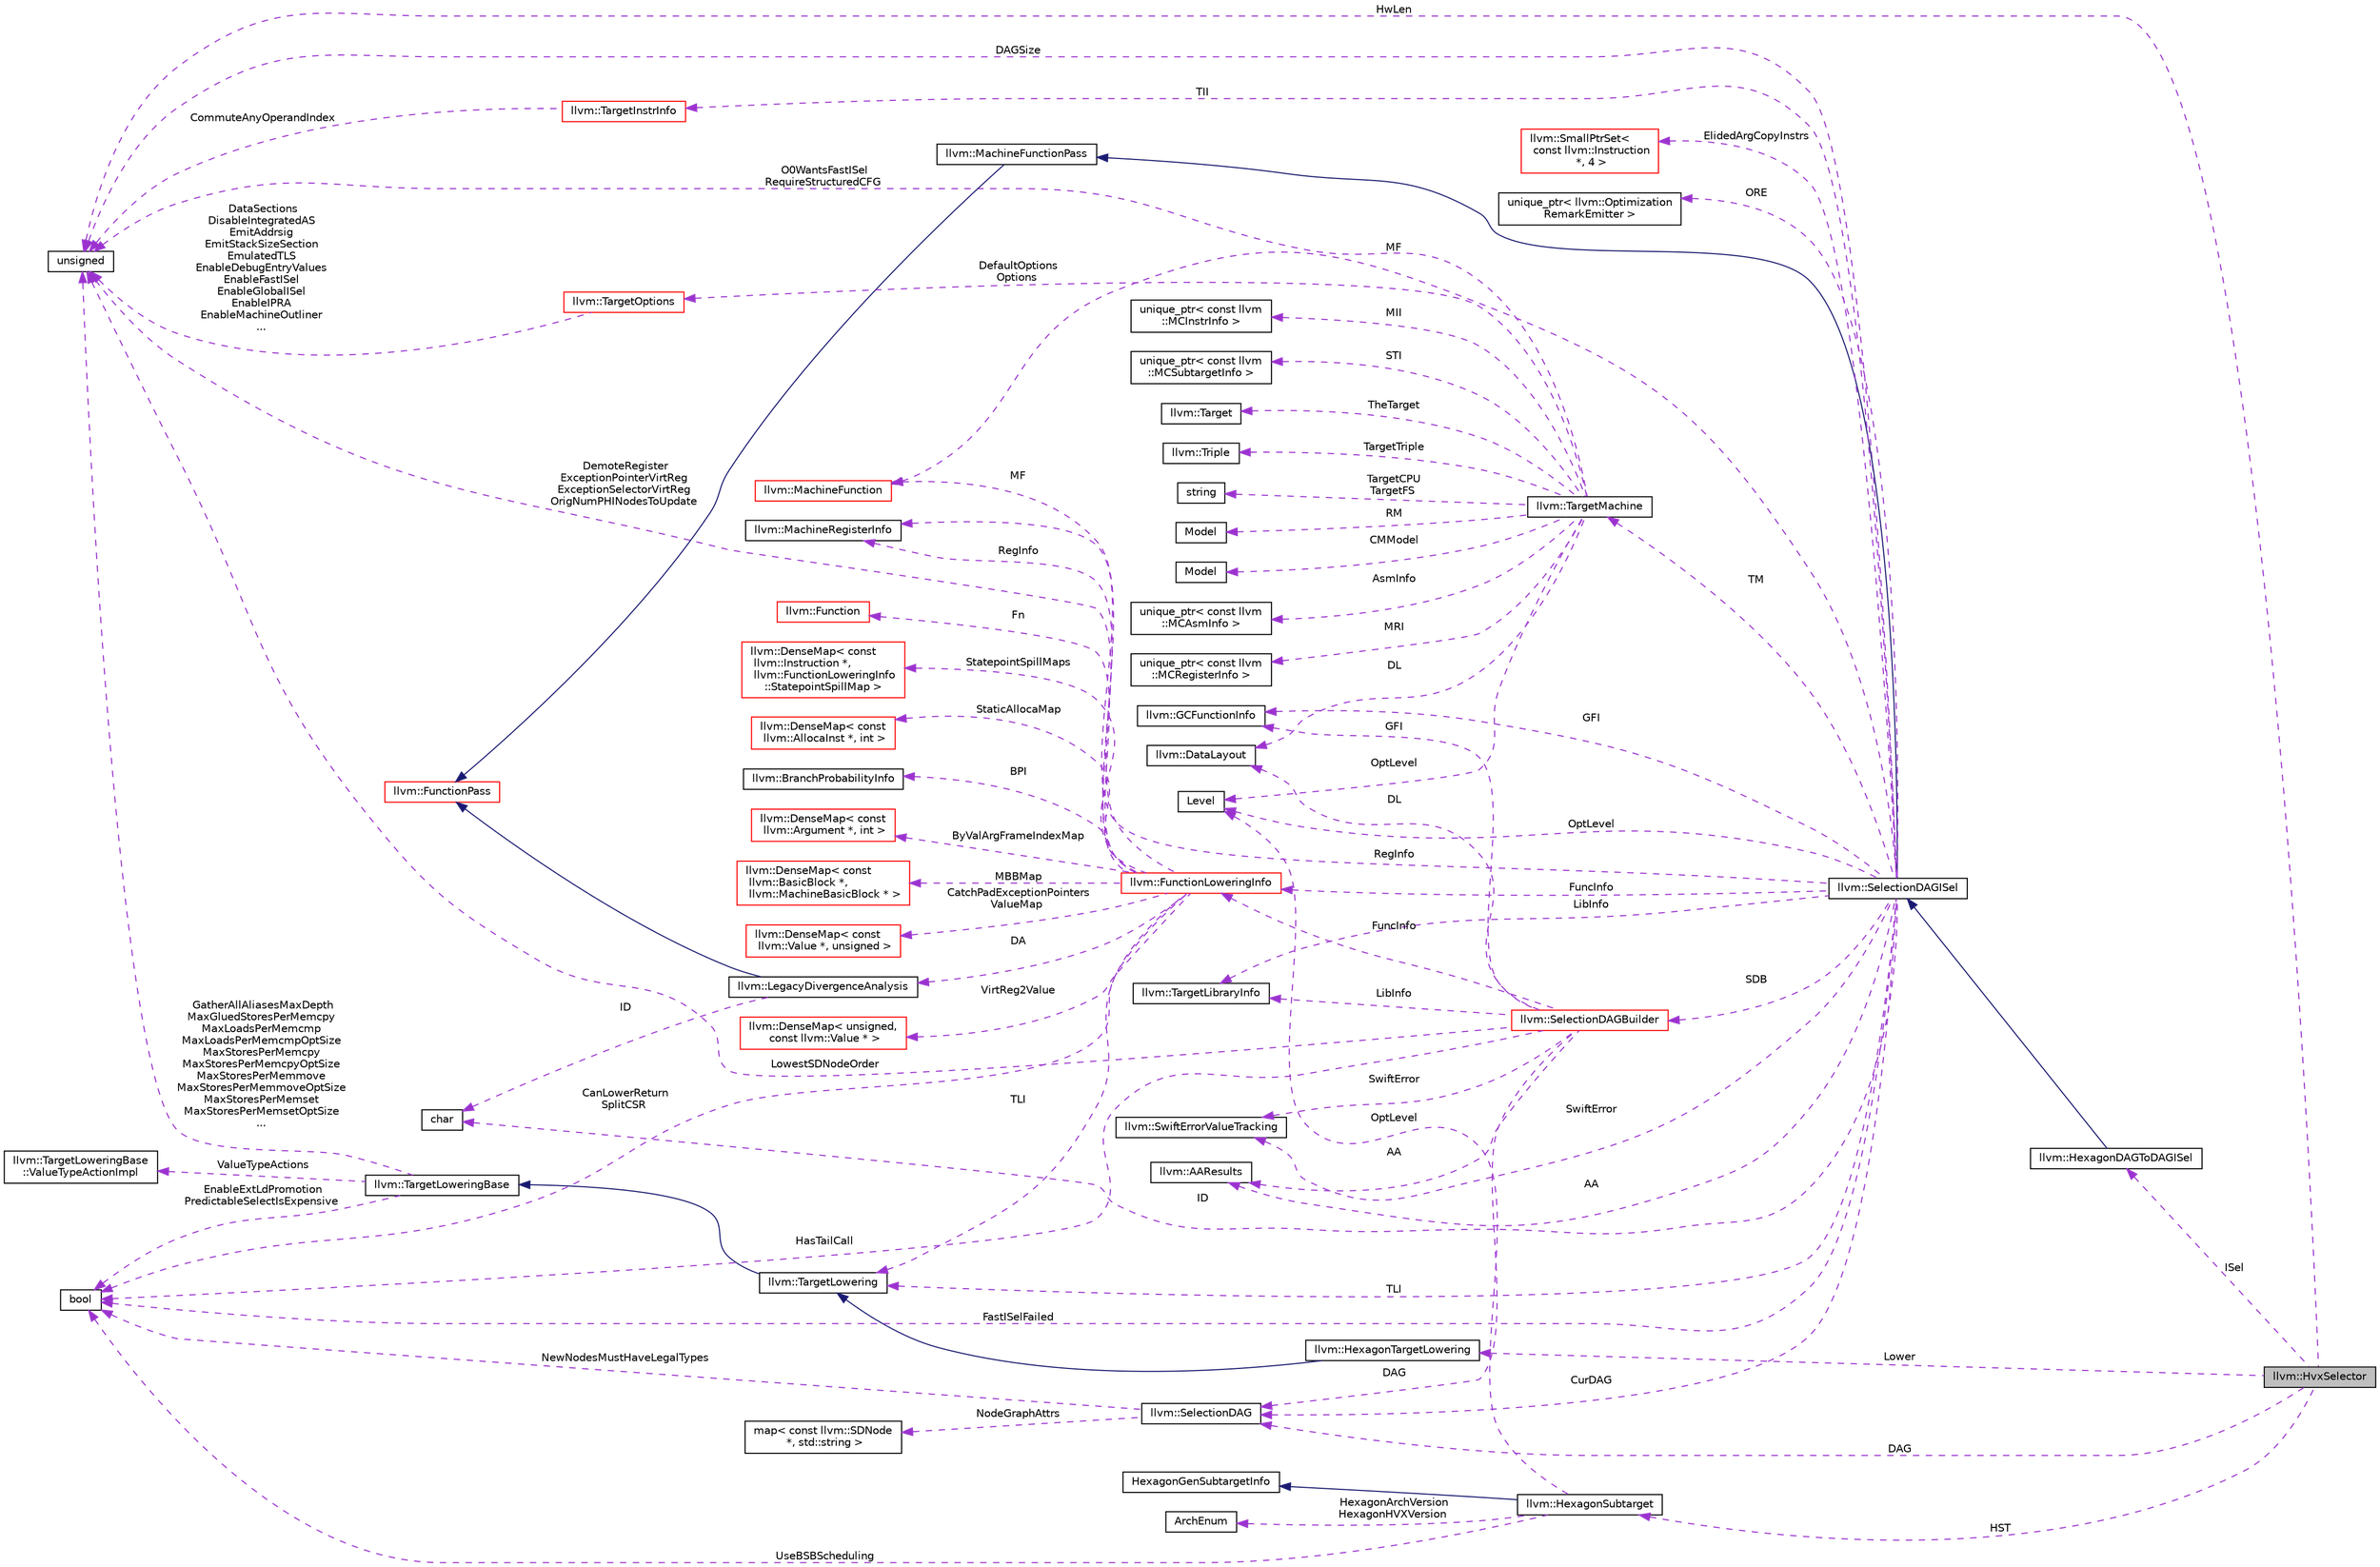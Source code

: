 digraph "llvm::HvxSelector"
{
 // LATEX_PDF_SIZE
  bgcolor="transparent";
  edge [fontname="Helvetica",fontsize="10",labelfontname="Helvetica",labelfontsize="10"];
  node [fontname="Helvetica",fontsize="10",shape="box"];
  rankdir="LR";
  Node1 [label="llvm::HvxSelector",height=0.2,width=0.4,color="black", fillcolor="grey75", style="filled", fontcolor="black",tooltip=" "];
  Node2 -> Node1 [dir="back",color="darkorchid3",fontsize="10",style="dashed",label=" Lower" ,fontname="Helvetica"];
  Node2 [label="llvm::HexagonTargetLowering",height=0.2,width=0.4,color="black",URL="$classllvm_1_1HexagonTargetLowering.html",tooltip=" "];
  Node3 -> Node2 [dir="back",color="midnightblue",fontsize="10",style="solid",fontname="Helvetica"];
  Node3 [label="llvm::TargetLowering",height=0.2,width=0.4,color="black",URL="$classllvm_1_1TargetLowering.html",tooltip="This class defines information used to lower LLVM code to legal SelectionDAG operators that the targe..."];
  Node4 -> Node3 [dir="back",color="midnightblue",fontsize="10",style="solid",fontname="Helvetica"];
  Node4 [label="llvm::TargetLoweringBase",height=0.2,width=0.4,color="black",URL="$classllvm_1_1TargetLoweringBase.html",tooltip="This base class for TargetLowering contains the SelectionDAG-independent parts that can be used from ..."];
  Node5 -> Node4 [dir="back",color="darkorchid3",fontsize="10",style="dashed",label=" ValueTypeActions" ,fontname="Helvetica"];
  Node5 [label="llvm::TargetLoweringBase\l::ValueTypeActionImpl",height=0.2,width=0.4,color="black",URL="$classllvm_1_1TargetLoweringBase_1_1ValueTypeActionImpl.html",tooltip=" "];
  Node6 -> Node4 [dir="back",color="darkorchid3",fontsize="10",style="dashed",label=" GatherAllAliasesMaxDepth\nMaxGluedStoresPerMemcpy\nMaxLoadsPerMemcmp\nMaxLoadsPerMemcmpOptSize\nMaxStoresPerMemcpy\nMaxStoresPerMemcpyOptSize\nMaxStoresPerMemmove\nMaxStoresPerMemmoveOptSize\nMaxStoresPerMemset\nMaxStoresPerMemsetOptSize\n..." ,fontname="Helvetica"];
  Node6 [label="unsigned",height=0.2,width=0.4,color="black",URL="$classunsigned.html",tooltip=" "];
  Node7 -> Node4 [dir="back",color="darkorchid3",fontsize="10",style="dashed",label=" EnableExtLdPromotion\nPredictableSelectIsExpensive" ,fontname="Helvetica"];
  Node7 [label="bool",height=0.2,width=0.4,color="black",URL="$classbool.html",tooltip=" "];
  Node8 -> Node1 [dir="back",color="darkorchid3",fontsize="10",style="dashed",label=" ISel" ,fontname="Helvetica"];
  Node8 [label="llvm::HexagonDAGToDAGISel",height=0.2,width=0.4,color="black",URL="$classllvm_1_1HexagonDAGToDAGISel.html",tooltip=" "];
  Node9 -> Node8 [dir="back",color="midnightblue",fontsize="10",style="solid",fontname="Helvetica"];
  Node9 [label="llvm::SelectionDAGISel",height=0.2,width=0.4,color="black",URL="$classllvm_1_1SelectionDAGISel.html",tooltip="SelectionDAGISel - This is the common base class used for SelectionDAG-based pattern-matching instruc..."];
  Node10 -> Node9 [dir="back",color="midnightblue",fontsize="10",style="solid",fontname="Helvetica"];
  Node10 [label="llvm::MachineFunctionPass",height=0.2,width=0.4,color="black",URL="$classllvm_1_1MachineFunctionPass.html",tooltip="MachineFunctionPass - This class adapts the FunctionPass interface to allow convenient creation of pa..."];
  Node11 -> Node10 [dir="back",color="midnightblue",fontsize="10",style="solid",fontname="Helvetica"];
  Node11 [label="llvm::FunctionPass",height=0.2,width=0.4,color="red",URL="$classllvm_1_1FunctionPass.html",tooltip="FunctionPass class - This class is used to implement most global optimizations."];
  Node13 -> Node9 [dir="back",color="darkorchid3",fontsize="10",style="dashed",label=" TM" ,fontname="Helvetica"];
  Node13 [label="llvm::TargetMachine",height=0.2,width=0.4,color="black",URL="$classllvm_1_1TargetMachine.html",tooltip="Primary interface to the complete machine description for the target machine."];
  Node14 -> Node13 [dir="back",color="darkorchid3",fontsize="10",style="dashed",label=" TheTarget" ,fontname="Helvetica"];
  Node14 [label="llvm::Target",height=0.2,width=0.4,color="black",URL="$classllvm_1_1Target.html",tooltip="Target - Wrapper for Target specific information."];
  Node15 -> Node13 [dir="back",color="darkorchid3",fontsize="10",style="dashed",label=" DL" ,fontname="Helvetica"];
  Node15 [label="llvm::DataLayout",height=0.2,width=0.4,color="black",URL="$classllvm_1_1DataLayout.html",tooltip="A parsed version of the target data layout string in and methods for querying it."];
  Node16 -> Node13 [dir="back",color="darkorchid3",fontsize="10",style="dashed",label=" TargetTriple" ,fontname="Helvetica"];
  Node16 [label="llvm::Triple",height=0.2,width=0.4,color="black",URL="$classllvm_1_1Triple.html",tooltip="Triple - Helper class for working with autoconf configuration names."];
  Node17 -> Node13 [dir="back",color="darkorchid3",fontsize="10",style="dashed",label=" TargetCPU\nTargetFS" ,fontname="Helvetica"];
  Node17 [label="string",height=0.2,width=0.4,color="black",tooltip=" "];
  Node18 -> Node13 [dir="back",color="darkorchid3",fontsize="10",style="dashed",label=" RM" ,fontname="Helvetica"];
  Node18 [label="Model",height=0.2,width=0.4,color="black",tooltip=" "];
  Node19 -> Node13 [dir="back",color="darkorchid3",fontsize="10",style="dashed",label=" CMModel" ,fontname="Helvetica"];
  Node19 [label="Model",height=0.2,width=0.4,color="black",tooltip=" "];
  Node20 -> Node13 [dir="back",color="darkorchid3",fontsize="10",style="dashed",label=" OptLevel" ,fontname="Helvetica"];
  Node20 [label="Level",height=0.2,width=0.4,color="black",tooltip=" "];
  Node21 -> Node13 [dir="back",color="darkorchid3",fontsize="10",style="dashed",label=" AsmInfo" ,fontname="Helvetica"];
  Node21 [label="unique_ptr\< const llvm\l::MCAsmInfo \>",height=0.2,width=0.4,color="black",tooltip=" "];
  Node22 -> Node13 [dir="back",color="darkorchid3",fontsize="10",style="dashed",label=" MRI" ,fontname="Helvetica"];
  Node22 [label="unique_ptr\< const llvm\l::MCRegisterInfo \>",height=0.2,width=0.4,color="black",tooltip=" "];
  Node23 -> Node13 [dir="back",color="darkorchid3",fontsize="10",style="dashed",label=" MII" ,fontname="Helvetica"];
  Node23 [label="unique_ptr\< const llvm\l::MCInstrInfo \>",height=0.2,width=0.4,color="black",tooltip=" "];
  Node24 -> Node13 [dir="back",color="darkorchid3",fontsize="10",style="dashed",label=" STI" ,fontname="Helvetica"];
  Node24 [label="unique_ptr\< const llvm\l::MCSubtargetInfo \>",height=0.2,width=0.4,color="black",tooltip=" "];
  Node6 -> Node13 [dir="back",color="darkorchid3",fontsize="10",style="dashed",label=" O0WantsFastISel\nRequireStructuredCFG" ,fontname="Helvetica"];
  Node25 -> Node13 [dir="back",color="darkorchid3",fontsize="10",style="dashed",label=" DefaultOptions\nOptions" ,fontname="Helvetica"];
  Node25 [label="llvm::TargetOptions",height=0.2,width=0.4,color="red",URL="$classllvm_1_1TargetOptions.html",tooltip=" "];
  Node6 -> Node25 [dir="back",color="darkorchid3",fontsize="10",style="dashed",label=" DataSections\nDisableIntegratedAS\nEmitAddrsig\nEmitStackSizeSection\nEmulatedTLS\nEnableDebugEntryValues\nEnableFastISel\nEnableGlobalISel\nEnableIPRA\nEnableMachineOutliner\n..." ,fontname="Helvetica"];
  Node38 -> Node9 [dir="back",color="darkorchid3",fontsize="10",style="dashed",label=" LibInfo" ,fontname="Helvetica"];
  Node38 [label="llvm::TargetLibraryInfo",height=0.2,width=0.4,color="black",URL="$classllvm_1_1TargetLibraryInfo.html",tooltip="Provides information about what library functions are available for the current target."];
  Node39 -> Node9 [dir="back",color="darkorchid3",fontsize="10",style="dashed",label=" FuncInfo" ,fontname="Helvetica"];
  Node39 [label="llvm::FunctionLoweringInfo",height=0.2,width=0.4,color="red",URL="$classllvm_1_1FunctionLoweringInfo.html",tooltip="FunctionLoweringInfo - This contains information that is global to a function that is used when lower..."];
  Node40 -> Node39 [dir="back",color="darkorchid3",fontsize="10",style="dashed",label=" Fn" ,fontname="Helvetica"];
  Node40 [label="llvm::Function",height=0.2,width=0.4,color="red",URL="$classllvm_1_1Function.html",tooltip=" "];
  Node56 -> Node39 [dir="back",color="darkorchid3",fontsize="10",style="dashed",label=" MF" ,fontname="Helvetica"];
  Node56 [label="llvm::MachineFunction",height=0.2,width=0.4,color="red",URL="$classllvm_1_1MachineFunction.html",tooltip=" "];
  Node3 -> Node39 [dir="back",color="darkorchid3",fontsize="10",style="dashed",label=" TLI" ,fontname="Helvetica"];
  Node72 -> Node39 [dir="back",color="darkorchid3",fontsize="10",style="dashed",label=" RegInfo" ,fontname="Helvetica"];
  Node72 [label="llvm::MachineRegisterInfo",height=0.2,width=0.4,color="black",URL="$classllvm_1_1MachineRegisterInfo.html",tooltip="MachineRegisterInfo - Keep track of information for virtual and physical registers,..."];
  Node73 -> Node39 [dir="back",color="darkorchid3",fontsize="10",style="dashed",label=" BPI" ,fontname="Helvetica"];
  Node73 [label="llvm::BranchProbabilityInfo",height=0.2,width=0.4,color="black",URL="$classllvm_1_1BranchProbabilityInfo.html",tooltip="Analysis providing branch probability information."];
  Node74 -> Node39 [dir="back",color="darkorchid3",fontsize="10",style="dashed",label=" DA" ,fontname="Helvetica"];
  Node74 [label="llvm::LegacyDivergenceAnalysis",height=0.2,width=0.4,color="black",URL="$classllvm_1_1LegacyDivergenceAnalysis.html",tooltip=" "];
  Node11 -> Node74 [dir="back",color="midnightblue",fontsize="10",style="solid",fontname="Helvetica"];
  Node66 -> Node74 [dir="back",color="darkorchid3",fontsize="10",style="dashed",label=" ID" ,fontname="Helvetica"];
  Node66 [label="char",height=0.2,width=0.4,color="black",URL="$classchar.html",tooltip=" "];
  Node7 -> Node39 [dir="back",color="darkorchid3",fontsize="10",style="dashed",label=" CanLowerReturn\nSplitCSR" ,fontname="Helvetica"];
  Node6 -> Node39 [dir="back",color="darkorchid3",fontsize="10",style="dashed",label=" DemoteRegister\nExceptionPointerVirtReg\nExceptionSelectorVirtReg\nOrigNumPHINodesToUpdate" ,fontname="Helvetica"];
  Node75 -> Node39 [dir="back",color="darkorchid3",fontsize="10",style="dashed",label=" MBBMap" ,fontname="Helvetica"];
  Node75 [label="llvm::DenseMap\< const\l llvm::BasicBlock *,\l llvm::MachineBasicBlock * \>",height=0.2,width=0.4,color="red",URL="$classllvm_1_1DenseMap.html",tooltip=" "];
  Node80 -> Node39 [dir="back",color="darkorchid3",fontsize="10",style="dashed",label=" CatchPadExceptionPointers\nValueMap" ,fontname="Helvetica"];
  Node80 [label="llvm::DenseMap\< const\l llvm::Value *, unsigned \>",height=0.2,width=0.4,color="red",URL="$classllvm_1_1DenseMap.html",tooltip=" "];
  Node82 -> Node39 [dir="back",color="darkorchid3",fontsize="10",style="dashed",label=" VirtReg2Value" ,fontname="Helvetica"];
  Node82 [label="llvm::DenseMap\< unsigned,\l const llvm::Value * \>",height=0.2,width=0.4,color="red",URL="$classllvm_1_1DenseMap.html",tooltip=" "];
  Node84 -> Node39 [dir="back",color="darkorchid3",fontsize="10",style="dashed",label=" StatepointSpillMaps" ,fontname="Helvetica"];
  Node84 [label="llvm::DenseMap\< const\l llvm::Instruction *,\l llvm::FunctionLoweringInfo\l::StatepointSpillMap \>",height=0.2,width=0.4,color="red",URL="$classllvm_1_1DenseMap.html",tooltip=" "];
  Node86 -> Node39 [dir="back",color="darkorchid3",fontsize="10",style="dashed",label=" StaticAllocaMap" ,fontname="Helvetica"];
  Node86 [label="llvm::DenseMap\< const\l llvm::AllocaInst *, int \>",height=0.2,width=0.4,color="red",URL="$classllvm_1_1DenseMap.html",tooltip=" "];
  Node88 -> Node39 [dir="back",color="darkorchid3",fontsize="10",style="dashed",label=" ByValArgFrameIndexMap" ,fontname="Helvetica"];
  Node88 [label="llvm::DenseMap\< const\l llvm::Argument *, int \>",height=0.2,width=0.4,color="red",URL="$classllvm_1_1DenseMap.html",tooltip=" "];
  Node121 -> Node9 [dir="back",color="darkorchid3",fontsize="10",style="dashed",label=" SwiftError" ,fontname="Helvetica"];
  Node121 [label="llvm::SwiftErrorValueTracking",height=0.2,width=0.4,color="black",URL="$classllvm_1_1SwiftErrorValueTracking.html",tooltip=" "];
  Node56 -> Node9 [dir="back",color="darkorchid3",fontsize="10",style="dashed",label=" MF" ,fontname="Helvetica"];
  Node72 -> Node9 [dir="back",color="darkorchid3",fontsize="10",style="dashed",label=" RegInfo" ,fontname="Helvetica"];
  Node122 -> Node9 [dir="back",color="darkorchid3",fontsize="10",style="dashed",label=" CurDAG" ,fontname="Helvetica"];
  Node122 [label="llvm::SelectionDAG",height=0.2,width=0.4,color="black",URL="$classllvm_1_1SelectionDAG.html",tooltip="This is used to represent a portion of an LLVM function in a low-level Data Dependence DAG representa..."];
  Node7 -> Node122 [dir="back",color="darkorchid3",fontsize="10",style="dashed",label=" NewNodesMustHaveLegalTypes" ,fontname="Helvetica"];
  Node123 -> Node122 [dir="back",color="darkorchid3",fontsize="10",style="dashed",label=" NodeGraphAttrs" ,fontname="Helvetica"];
  Node123 [label="map\< const llvm::SDNode\l *, std::string \>",height=0.2,width=0.4,color="black",tooltip=" "];
  Node124 -> Node9 [dir="back",color="darkorchid3",fontsize="10",style="dashed",label=" SDB" ,fontname="Helvetica"];
  Node124 [label="llvm::SelectionDAGBuilder",height=0.2,width=0.4,color="red",URL="$classllvm_1_1SelectionDAGBuilder.html",tooltip="SelectionDAGBuilder - This is the common target-independent lowering implementation that is parameter..."];
  Node6 -> Node124 [dir="back",color="darkorchid3",fontsize="10",style="dashed",label=" LowestSDNodeOrder" ,fontname="Helvetica"];
  Node122 -> Node124 [dir="back",color="darkorchid3",fontsize="10",style="dashed",label=" DAG" ,fontname="Helvetica"];
  Node15 -> Node124 [dir="back",color="darkorchid3",fontsize="10",style="dashed",label=" DL" ,fontname="Helvetica"];
  Node129 -> Node124 [dir="back",color="darkorchid3",fontsize="10",style="dashed",label=" AA" ,fontname="Helvetica"];
  Node129 [label="llvm::AAResults",height=0.2,width=0.4,color="black",URL="$classllvm_1_1AAResults.html",tooltip=" "];
  Node38 -> Node124 [dir="back",color="darkorchid3",fontsize="10",style="dashed",label=" LibInfo" ,fontname="Helvetica"];
  Node39 -> Node124 [dir="back",color="darkorchid3",fontsize="10",style="dashed",label=" FuncInfo" ,fontname="Helvetica"];
  Node121 -> Node124 [dir="back",color="darkorchid3",fontsize="10",style="dashed",label=" SwiftError" ,fontname="Helvetica"];
  Node134 -> Node124 [dir="back",color="darkorchid3",fontsize="10",style="dashed",label=" GFI" ,fontname="Helvetica"];
  Node134 [label="llvm::GCFunctionInfo",height=0.2,width=0.4,color="black",URL="$classllvm_1_1GCFunctionInfo.html",tooltip="Garbage collection metadata for a single function."];
  Node7 -> Node124 [dir="back",color="darkorchid3",fontsize="10",style="dashed",label=" HasTailCall" ,fontname="Helvetica"];
  Node129 -> Node9 [dir="back",color="darkorchid3",fontsize="10",style="dashed",label=" AA" ,fontname="Helvetica"];
  Node134 -> Node9 [dir="back",color="darkorchid3",fontsize="10",style="dashed",label=" GFI" ,fontname="Helvetica"];
  Node20 -> Node9 [dir="back",color="darkorchid3",fontsize="10",style="dashed",label=" OptLevel" ,fontname="Helvetica"];
  Node227 -> Node9 [dir="back",color="darkorchid3",fontsize="10",style="dashed",label=" TII" ,fontname="Helvetica"];
  Node227 [label="llvm::TargetInstrInfo",height=0.2,width=0.4,color="red",URL="$classllvm_1_1TargetInstrInfo.html",tooltip="TargetInstrInfo - Interface to description of machine instruction set."];
  Node6 -> Node227 [dir="back",color="darkorchid3",fontsize="10",style="dashed",label=" CommuteAnyOperandIndex" ,fontname="Helvetica"];
  Node3 -> Node9 [dir="back",color="darkorchid3",fontsize="10",style="dashed",label=" TLI" ,fontname="Helvetica"];
  Node7 -> Node9 [dir="back",color="darkorchid3",fontsize="10",style="dashed",label=" FastISelFailed" ,fontname="Helvetica"];
  Node229 -> Node9 [dir="back",color="darkorchid3",fontsize="10",style="dashed",label=" ElidedArgCopyInstrs" ,fontname="Helvetica"];
  Node229 [label="llvm::SmallPtrSet\<\l const llvm::Instruction\l *, 4 \>",height=0.2,width=0.4,color="red",URL="$classllvm_1_1SmallPtrSet.html",tooltip=" "];
  Node231 -> Node9 [dir="back",color="darkorchid3",fontsize="10",style="dashed",label=" ORE" ,fontname="Helvetica"];
  Node231 [label="unique_ptr\< llvm::Optimization\lRemarkEmitter \>",height=0.2,width=0.4,color="black",tooltip=" "];
  Node66 -> Node9 [dir="back",color="darkorchid3",fontsize="10",style="dashed",label=" ID" ,fontname="Helvetica"];
  Node6 -> Node9 [dir="back",color="darkorchid3",fontsize="10",style="dashed",label=" DAGSize" ,fontname="Helvetica"];
  Node122 -> Node1 [dir="back",color="darkorchid3",fontsize="10",style="dashed",label=" DAG" ,fontname="Helvetica"];
  Node232 -> Node1 [dir="back",color="darkorchid3",fontsize="10",style="dashed",label=" HST" ,fontname="Helvetica"];
  Node232 [label="llvm::HexagonSubtarget",height=0.2,width=0.4,color="black",URL="$classllvm_1_1HexagonSubtarget.html",tooltip=" "];
  Node233 -> Node232 [dir="back",color="midnightblue",fontsize="10",style="solid",fontname="Helvetica"];
  Node233 [label="HexagonGenSubtargetInfo",height=0.2,width=0.4,color="black",URL="$classHexagonGenSubtargetInfo.html",tooltip=" "];
  Node234 -> Node232 [dir="back",color="darkorchid3",fontsize="10",style="dashed",label=" HexagonArchVersion\nHexagonHVXVersion" ,fontname="Helvetica"];
  Node234 [label="ArchEnum",height=0.2,width=0.4,color="black",tooltip=" "];
  Node20 -> Node232 [dir="back",color="darkorchid3",fontsize="10",style="dashed",label=" OptLevel" ,fontname="Helvetica"];
  Node7 -> Node232 [dir="back",color="darkorchid3",fontsize="10",style="dashed",label=" UseBSBScheduling" ,fontname="Helvetica"];
  Node6 -> Node1 [dir="back",color="darkorchid3",fontsize="10",style="dashed",label=" HwLen" ,fontname="Helvetica"];
}
